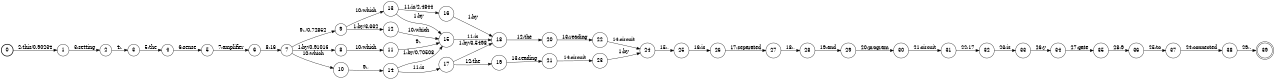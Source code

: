 digraph FST {
rankdir = LR;
size = "8.5,11";
label = "";
center = 1;
orientation = Portrait;
ranksep = "0.4";
nodesep = "0.25";
0 [label = "0", shape = circle, style = bold, fontsize = 14]
	0 -> 1 [label = "2:this/0.90234", fontsize = 14];
1 [label = "1", shape = circle, style = solid, fontsize = 14]
	1 -> 2 [label = "3:setting", fontsize = 14];
2 [label = "2", shape = circle, style = solid, fontsize = 14]
	2 -> 3 [label = "4:,", fontsize = 14];
3 [label = "3", shape = circle, style = solid, fontsize = 14]
	3 -> 4 [label = "5:the", fontsize = 14];
4 [label = "4", shape = circle, style = solid, fontsize = 14]
	4 -> 5 [label = "6:sense", fontsize = 14];
5 [label = "5", shape = circle, style = solid, fontsize = 14]
	5 -> 6 [label = "7:amplifier", fontsize = 14];
6 [label = "6", shape = circle, style = solid, fontsize = 14]
	6 -> 7 [label = "8:16", fontsize = 14];
7 [label = "7", shape = circle, style = solid, fontsize = 14]
	7 -> 8 [label = "1:by/0.91016", fontsize = 14];
	7 -> 9 [label = "9:,/0.72852", fontsize = 14];
	7 -> 10 [label = "10:which", fontsize = 14];
8 [label = "8", shape = circle, style = solid, fontsize = 14]
	8 -> 11 [label = "10:which", fontsize = 14];
9 [label = "9", shape = circle, style = solid, fontsize = 14]
	9 -> 12 [label = "1:by/3.332", fontsize = 14];
	9 -> 13 [label = "10:which", fontsize = 14];
10 [label = "10", shape = circle, style = solid, fontsize = 14]
	10 -> 14 [label = "9:,", fontsize = 14];
11 [label = "11", shape = circle, style = solid, fontsize = 14]
	11 -> 15 [label = "9:,", fontsize = 14];
12 [label = "12", shape = circle, style = solid, fontsize = 14]
	12 -> 15 [label = "10:which", fontsize = 14];
13 [label = "13", shape = circle, style = solid, fontsize = 14]
	13 -> 15 [label = "1:by", fontsize = 14];
	13 -> 16 [label = "11:is/2.4844", fontsize = 14];
14 [label = "14", shape = circle, style = solid, fontsize = 14]
	14 -> 15 [label = "1:by/0.70508", fontsize = 14];
	14 -> 17 [label = "11:is", fontsize = 14];
15 [label = "15", shape = circle, style = solid, fontsize = 14]
	15 -> 18 [label = "11:is", fontsize = 14];
16 [label = "16", shape = circle, style = solid, fontsize = 14]
	16 -> 18 [label = "1:by", fontsize = 14];
17 [label = "17", shape = circle, style = solid, fontsize = 14]
	17 -> 18 [label = "1:by/3.5498", fontsize = 14];
	17 -> 19 [label = "12:the", fontsize = 14];
18 [label = "18", shape = circle, style = solid, fontsize = 14]
	18 -> 20 [label = "12:the", fontsize = 14];
19 [label = "19", shape = circle, style = solid, fontsize = 14]
	19 -> 21 [label = "13:reading", fontsize = 14];
20 [label = "20", shape = circle, style = solid, fontsize = 14]
	20 -> 22 [label = "13:reading", fontsize = 14];
21 [label = "21", shape = circle, style = solid, fontsize = 14]
	21 -> 23 [label = "14:circuit", fontsize = 14];
22 [label = "22", shape = circle, style = solid, fontsize = 14]
	22 -> 24 [label = "14:circuit", fontsize = 14];
23 [label = "23", shape = circle, style = solid, fontsize = 14]
	23 -> 24 [label = "1:by", fontsize = 14];
24 [label = "24", shape = circle, style = solid, fontsize = 14]
	24 -> 25 [label = "15:,", fontsize = 14];
25 [label = "25", shape = circle, style = solid, fontsize = 14]
	25 -> 26 [label = "16:is", fontsize = 14];
26 [label = "26", shape = circle, style = solid, fontsize = 14]
	26 -> 27 [label = "17:separated", fontsize = 14];
27 [label = "27", shape = circle, style = solid, fontsize = 14]
	27 -> 28 [label = "18:,", fontsize = 14];
28 [label = "28", shape = circle, style = solid, fontsize = 14]
	28 -> 29 [label = "19:and", fontsize = 14];
29 [label = "29", shape = circle, style = solid, fontsize = 14]
	29 -> 30 [label = "20:program", fontsize = 14];
30 [label = "30", shape = circle, style = solid, fontsize = 14]
	30 -> 31 [label = "21:circuit", fontsize = 14];
31 [label = "31", shape = circle, style = solid, fontsize = 14]
	31 -> 32 [label = "22:17", fontsize = 14];
32 [label = "32", shape = circle, style = solid, fontsize = 14]
	32 -> 33 [label = "23:is", fontsize = 14];
33 [label = "33", shape = circle, style = solid, fontsize = 14]
	33 -> 34 [label = "26:y", fontsize = 14];
34 [label = "34", shape = circle, style = solid, fontsize = 14]
	34 -> 35 [label = "27:gate", fontsize = 14];
35 [label = "35", shape = circle, style = solid, fontsize = 14]
	35 -> 36 [label = "28:9", fontsize = 14];
36 [label = "36", shape = circle, style = solid, fontsize = 14]
	36 -> 37 [label = "25:to", fontsize = 14];
37 [label = "37", shape = circle, style = solid, fontsize = 14]
	37 -> 38 [label = "24:connected", fontsize = 14];
38 [label = "38", shape = circle, style = solid, fontsize = 14]
	38 -> 39 [label = "29:.", fontsize = 14];
39 [label = "39", shape = doublecircle, style = solid, fontsize = 14]
}
